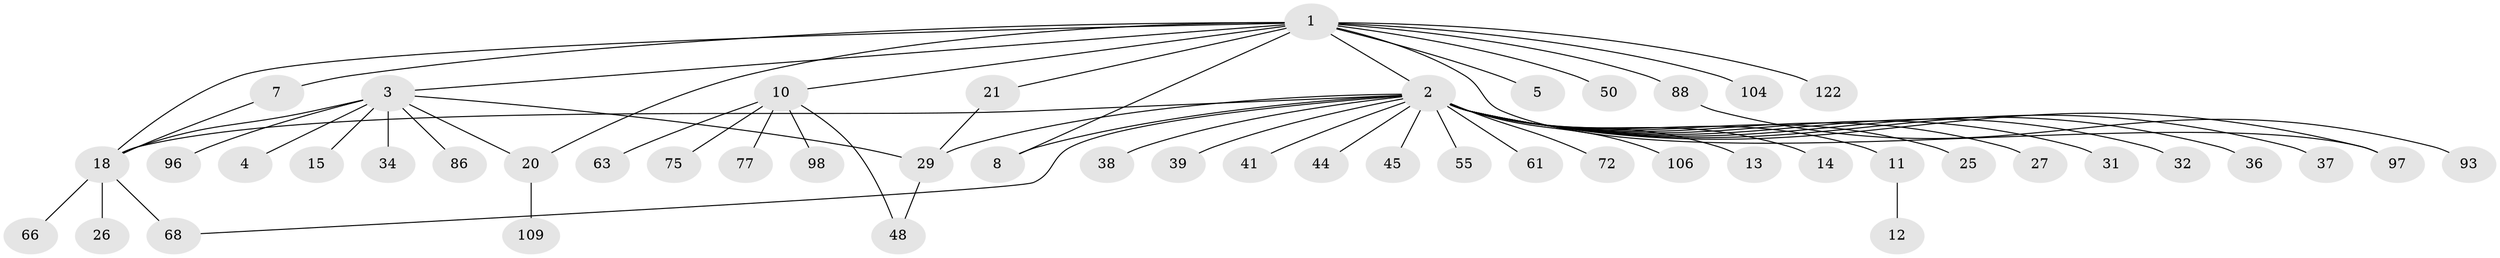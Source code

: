 // original degree distribution, {14: 0.015873015873015872, 10: 0.015873015873015872, 1: 0.6031746031746031, 5: 0.007936507936507936, 9: 0.015873015873015872, 2: 0.18253968253968253, 6: 0.015873015873015872, 3: 0.09523809523809523, 11: 0.007936507936507936, 4: 0.03968253968253968}
// Generated by graph-tools (version 1.1) at 2025/18/03/04/25 18:18:22]
// undirected, 50 vertices, 59 edges
graph export_dot {
graph [start="1"]
  node [color=gray90,style=filled];
  1;
  2 [super="+6"];
  3 [super="+54+56+24+42+9"];
  4;
  5 [super="+52+82+113+89"];
  7 [super="+85"];
  8;
  10;
  11 [super="+47"];
  12 [super="+30+117"];
  13;
  14;
  15 [super="+115+64"];
  18 [super="+73+69+87+95+81+65+28"];
  20 [super="+62+22"];
  21 [super="+76"];
  25;
  26 [super="+70+120"];
  27;
  29 [super="+99+59+57+46+40"];
  31;
  32;
  34;
  36 [super="+83"];
  37;
  38;
  39;
  41 [super="+71"];
  44;
  45;
  48;
  50;
  55;
  61;
  63;
  66 [super="+114"];
  68 [super="+105+126+79"];
  72;
  75;
  77 [super="+100+102"];
  86;
  88 [super="+91"];
  93;
  96;
  97;
  98;
  104;
  106 [super="+110"];
  109;
  122;
  1 -- 2;
  1 -- 3;
  1 -- 5;
  1 -- 7;
  1 -- 8;
  1 -- 10;
  1 -- 18;
  1 -- 20;
  1 -- 21;
  1 -- 50;
  1 -- 88;
  1 -- 97;
  1 -- 104;
  1 -- 122;
  2 -- 11;
  2 -- 13;
  2 -- 14;
  2 -- 31;
  2 -- 32;
  2 -- 37;
  2 -- 38;
  2 -- 39;
  2 -- 41;
  2 -- 55;
  2 -- 72;
  2 -- 97;
  2 -- 68;
  2 -- 36;
  2 -- 8;
  2 -- 106;
  2 -- 44;
  2 -- 45;
  2 -- 18;
  2 -- 61;
  2 -- 25;
  2 -- 27;
  2 -- 29;
  3 -- 4;
  3 -- 15;
  3 -- 29;
  3 -- 34;
  3 -- 96;
  3 -- 18;
  3 -- 20;
  3 -- 86;
  7 -- 18;
  10 -- 48;
  10 -- 63;
  10 -- 75;
  10 -- 77;
  10 -- 98;
  11 -- 12;
  18 -- 26;
  18 -- 68 [weight=2];
  18 -- 66;
  20 -- 109;
  21 -- 29;
  29 -- 48;
  88 -- 93;
}
